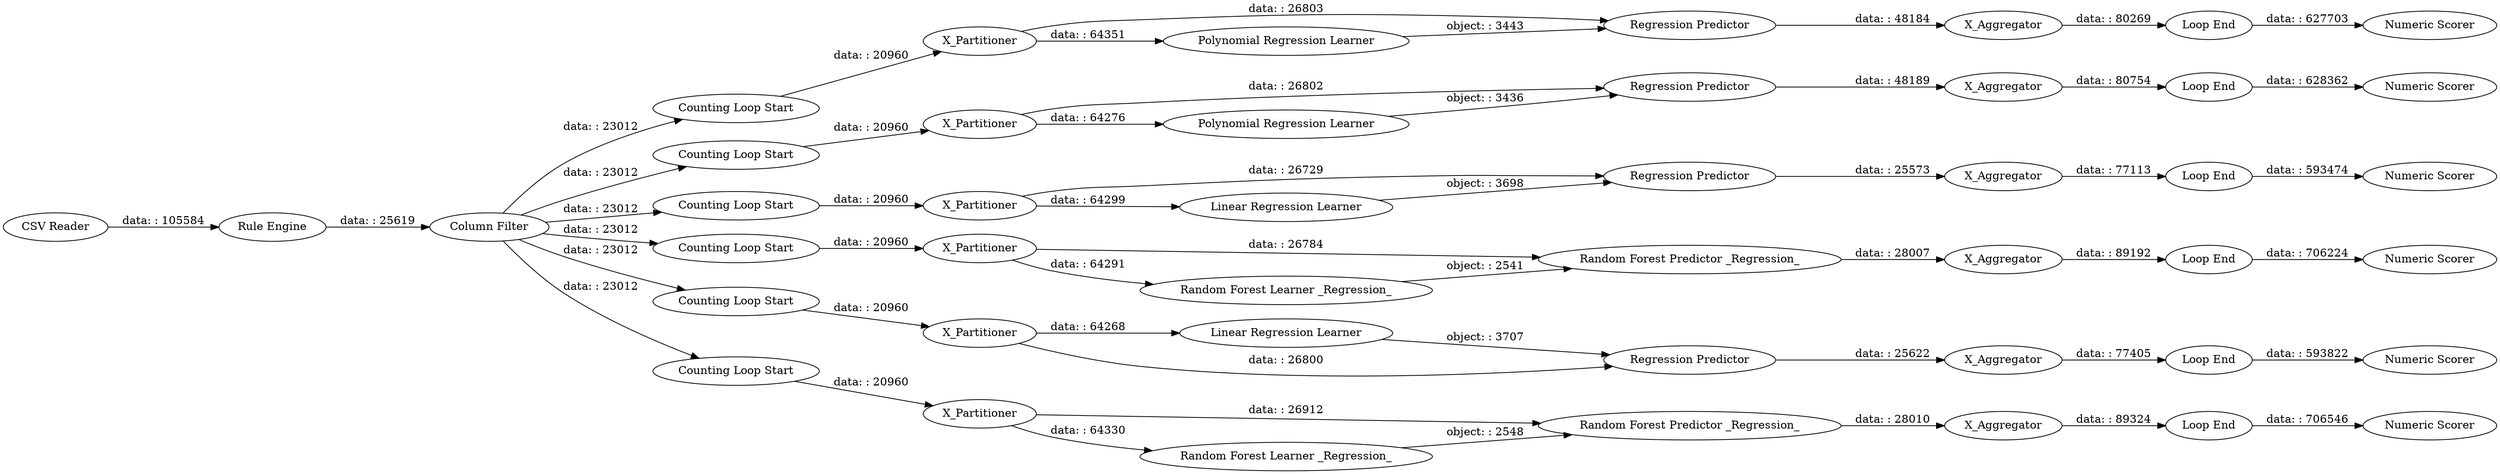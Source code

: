 digraph {
	"-8249099768617993831_51" [label=X_Aggregator]
	"-8249099768617993831_18" [label="Regression Predictor"]
	"-8249099768617993831_35" [label=X_Aggregator]
	"-8249099768617993831_23" [label="Linear Regression Learner"]
	"-8249099768617993831_31" [label=X_Aggregator]
	"-8249099768617993831_1" [label="CSV Reader"]
	"-8249099768617993831_49" [label="Counting Loop Start"]
	"-8249099768617993831_17" [label="Regression Predictor"]
	"-8249099768617993831_33" [label="Loop End"]
	"-8249099768617993831_34" [label="Random Forest Predictor _Regression_"]
	"-8249099768617993831_14" [label=X_Partitioner]
	"-8249099768617993831_2" [label="Rule Engine"]
	"-8249099768617993831_48" [label="Numeric Scorer"]
	"-8249099768617993831_28" [label=X_Aggregator]
	"-8249099768617993831_44" [label="Regression Predictor"]
	"-8249099768617993831_10" [label="Linear Regression Learner"]
	"-8249099768617993831_37" [label="Loop End"]
	"-8249099768617993831_52" [label="Column Filter"]
	"-8249099768617993831_13" [label=X_Partitioner]
	"-8249099768617993831_29" [label="Numeric Scorer"]
	"-8249099768617993831_9" [label=X_Partitioner]
	"-8249099768617993831_32" [label="Numeric Scorer"]
	"-8249099768617993831_38" [label="Numeric Scorer"]
	"-8249099768617993831_42" [label="Loop End"]
	"-8249099768617993831_16" [label="Polynomial Regression Learner"]
	"-8249099768617993831_12" [label="Counting Loop Start"]
	"-8249099768617993831_8" [label="Counting Loop Start"]
	"-8249099768617993831_25" [label="Loop End"]
	"-8249099768617993831_39" [label=X_Partitioner]
	"-8249099768617993831_45" [label="Polynomial Regression Learner"]
	"-8249099768617993831_41" [label=X_Aggregator]
	"-8249099768617993831_20" [label="Regression Predictor"]
	"-8249099768617993831_30" [label="Loop End"]
	"-8249099768617993831_43" [label="Numeric Scorer"]
	"-8249099768617993831_19" [label="Random Forest Predictor _Regression_"]
	"-8249099768617993831_50" [label=X_Partitioner]
	"-8249099768617993831_26" [label="Numeric Scorer"]
	"-8249099768617993831_15" [label="Random Forest Learner _Regression_"]
	"-8249099768617993831_47" [label=X_Aggregator]
	"-8249099768617993831_22" [label=X_Partitioner]
	"-8249099768617993831_36" [label="Counting Loop Start"]
	"-8249099768617993831_40" [label="Random Forest Learner _Regression_"]
	"-8249099768617993831_21" [label="Counting Loop Start"]
	"-8249099768617993831_11" [label="Counting Loop Start"]
	"-8249099768617993831_46" [label="Loop End"]
	"-8249099768617993831_18" -> "-8249099768617993831_51" [label="data: : 25573"]
	"-8249099768617993831_12" -> "-8249099768617993831_14" [label="data: : 20960"]
	"-8249099768617993831_50" -> "-8249099768617993831_44" [label="data: : 26803"]
	"-8249099768617993831_9" -> "-8249099768617993831_18" [label="data: : 26729"]
	"-8249099768617993831_31" -> "-8249099768617993831_33" [label="data: : 89324"]
	"-8249099768617993831_39" -> "-8249099768617993831_40" [label="data: : 64291"]
	"-8249099768617993831_1" -> "-8249099768617993831_2" [label="data: : 105584"]
	"-8249099768617993831_13" -> "-8249099768617993831_15" [label="data: : 64330"]
	"-8249099768617993831_45" -> "-8249099768617993831_44" [label="object: : 3443"]
	"-8249099768617993831_44" -> "-8249099768617993831_47" [label="data: : 48184"]
	"-8249099768617993831_49" -> "-8249099768617993831_50" [label="data: : 20960"]
	"-8249099768617993831_16" -> "-8249099768617993831_17" [label="object: : 3436"]
	"-8249099768617993831_52" -> "-8249099768617993831_49" [label="data: : 23012"]
	"-8249099768617993831_41" -> "-8249099768617993831_42" [label="data: : 80754"]
	"-8249099768617993831_39" -> "-8249099768617993831_34" [label="data: : 26784"]
	"-8249099768617993831_13" -> "-8249099768617993831_19" [label="data: : 26912"]
	"-8249099768617993831_46" -> "-8249099768617993831_48" [label="data: : 627703"]
	"-8249099768617993831_9" -> "-8249099768617993831_10" [label="data: : 64299"]
	"-8249099768617993831_52" -> "-8249099768617993831_21" [label="data: : 23012"]
	"-8249099768617993831_37" -> "-8249099768617993831_38" [label="data: : 706224"]
	"-8249099768617993831_8" -> "-8249099768617993831_9" [label="data: : 20960"]
	"-8249099768617993831_19" -> "-8249099768617993831_31" [label="data: : 28010"]
	"-8249099768617993831_20" -> "-8249099768617993831_28" [label="data: : 25622"]
	"-8249099768617993831_47" -> "-8249099768617993831_46" [label="data: : 80269"]
	"-8249099768617993831_50" -> "-8249099768617993831_45" [label="data: : 64351"]
	"-8249099768617993831_14" -> "-8249099768617993831_16" [label="data: : 64276"]
	"-8249099768617993831_17" -> "-8249099768617993831_41" [label="data: : 48189"]
	"-8249099768617993831_52" -> "-8249099768617993831_11" [label="data: : 23012"]
	"-8249099768617993831_34" -> "-8249099768617993831_35" [label="data: : 28007"]
	"-8249099768617993831_21" -> "-8249099768617993831_22" [label="data: : 20960"]
	"-8249099768617993831_14" -> "-8249099768617993831_17" [label="data: : 26802"]
	"-8249099768617993831_42" -> "-8249099768617993831_43" [label="data: : 628362"]
	"-8249099768617993831_30" -> "-8249099768617993831_29" [label="data: : 593822"]
	"-8249099768617993831_40" -> "-8249099768617993831_34" [label="object: : 2541"]
	"-8249099768617993831_23" -> "-8249099768617993831_20" [label="object: : 3707"]
	"-8249099768617993831_52" -> "-8249099768617993831_12" [label="data: : 23012"]
	"-8249099768617993831_15" -> "-8249099768617993831_19" [label="object: : 2548"]
	"-8249099768617993831_25" -> "-8249099768617993831_26" [label="data: : 593474"]
	"-8249099768617993831_2" -> "-8249099768617993831_52" [label="data: : 25619"]
	"-8249099768617993831_51" -> "-8249099768617993831_25" [label="data: : 77113"]
	"-8249099768617993831_52" -> "-8249099768617993831_8" [label="data: : 23012"]
	"-8249099768617993831_22" -> "-8249099768617993831_20" [label="data: : 26800"]
	"-8249099768617993831_52" -> "-8249099768617993831_36" [label="data: : 23012"]
	"-8249099768617993831_33" -> "-8249099768617993831_32" [label="data: : 706546"]
	"-8249099768617993831_35" -> "-8249099768617993831_37" [label="data: : 89192"]
	"-8249099768617993831_22" -> "-8249099768617993831_23" [label="data: : 64268"]
	"-8249099768617993831_11" -> "-8249099768617993831_13" [label="data: : 20960"]
	"-8249099768617993831_28" -> "-8249099768617993831_30" [label="data: : 77405"]
	"-8249099768617993831_10" -> "-8249099768617993831_18" [label="object: : 3698"]
	"-8249099768617993831_36" -> "-8249099768617993831_39" [label="data: : 20960"]
	rankdir=LR
}
